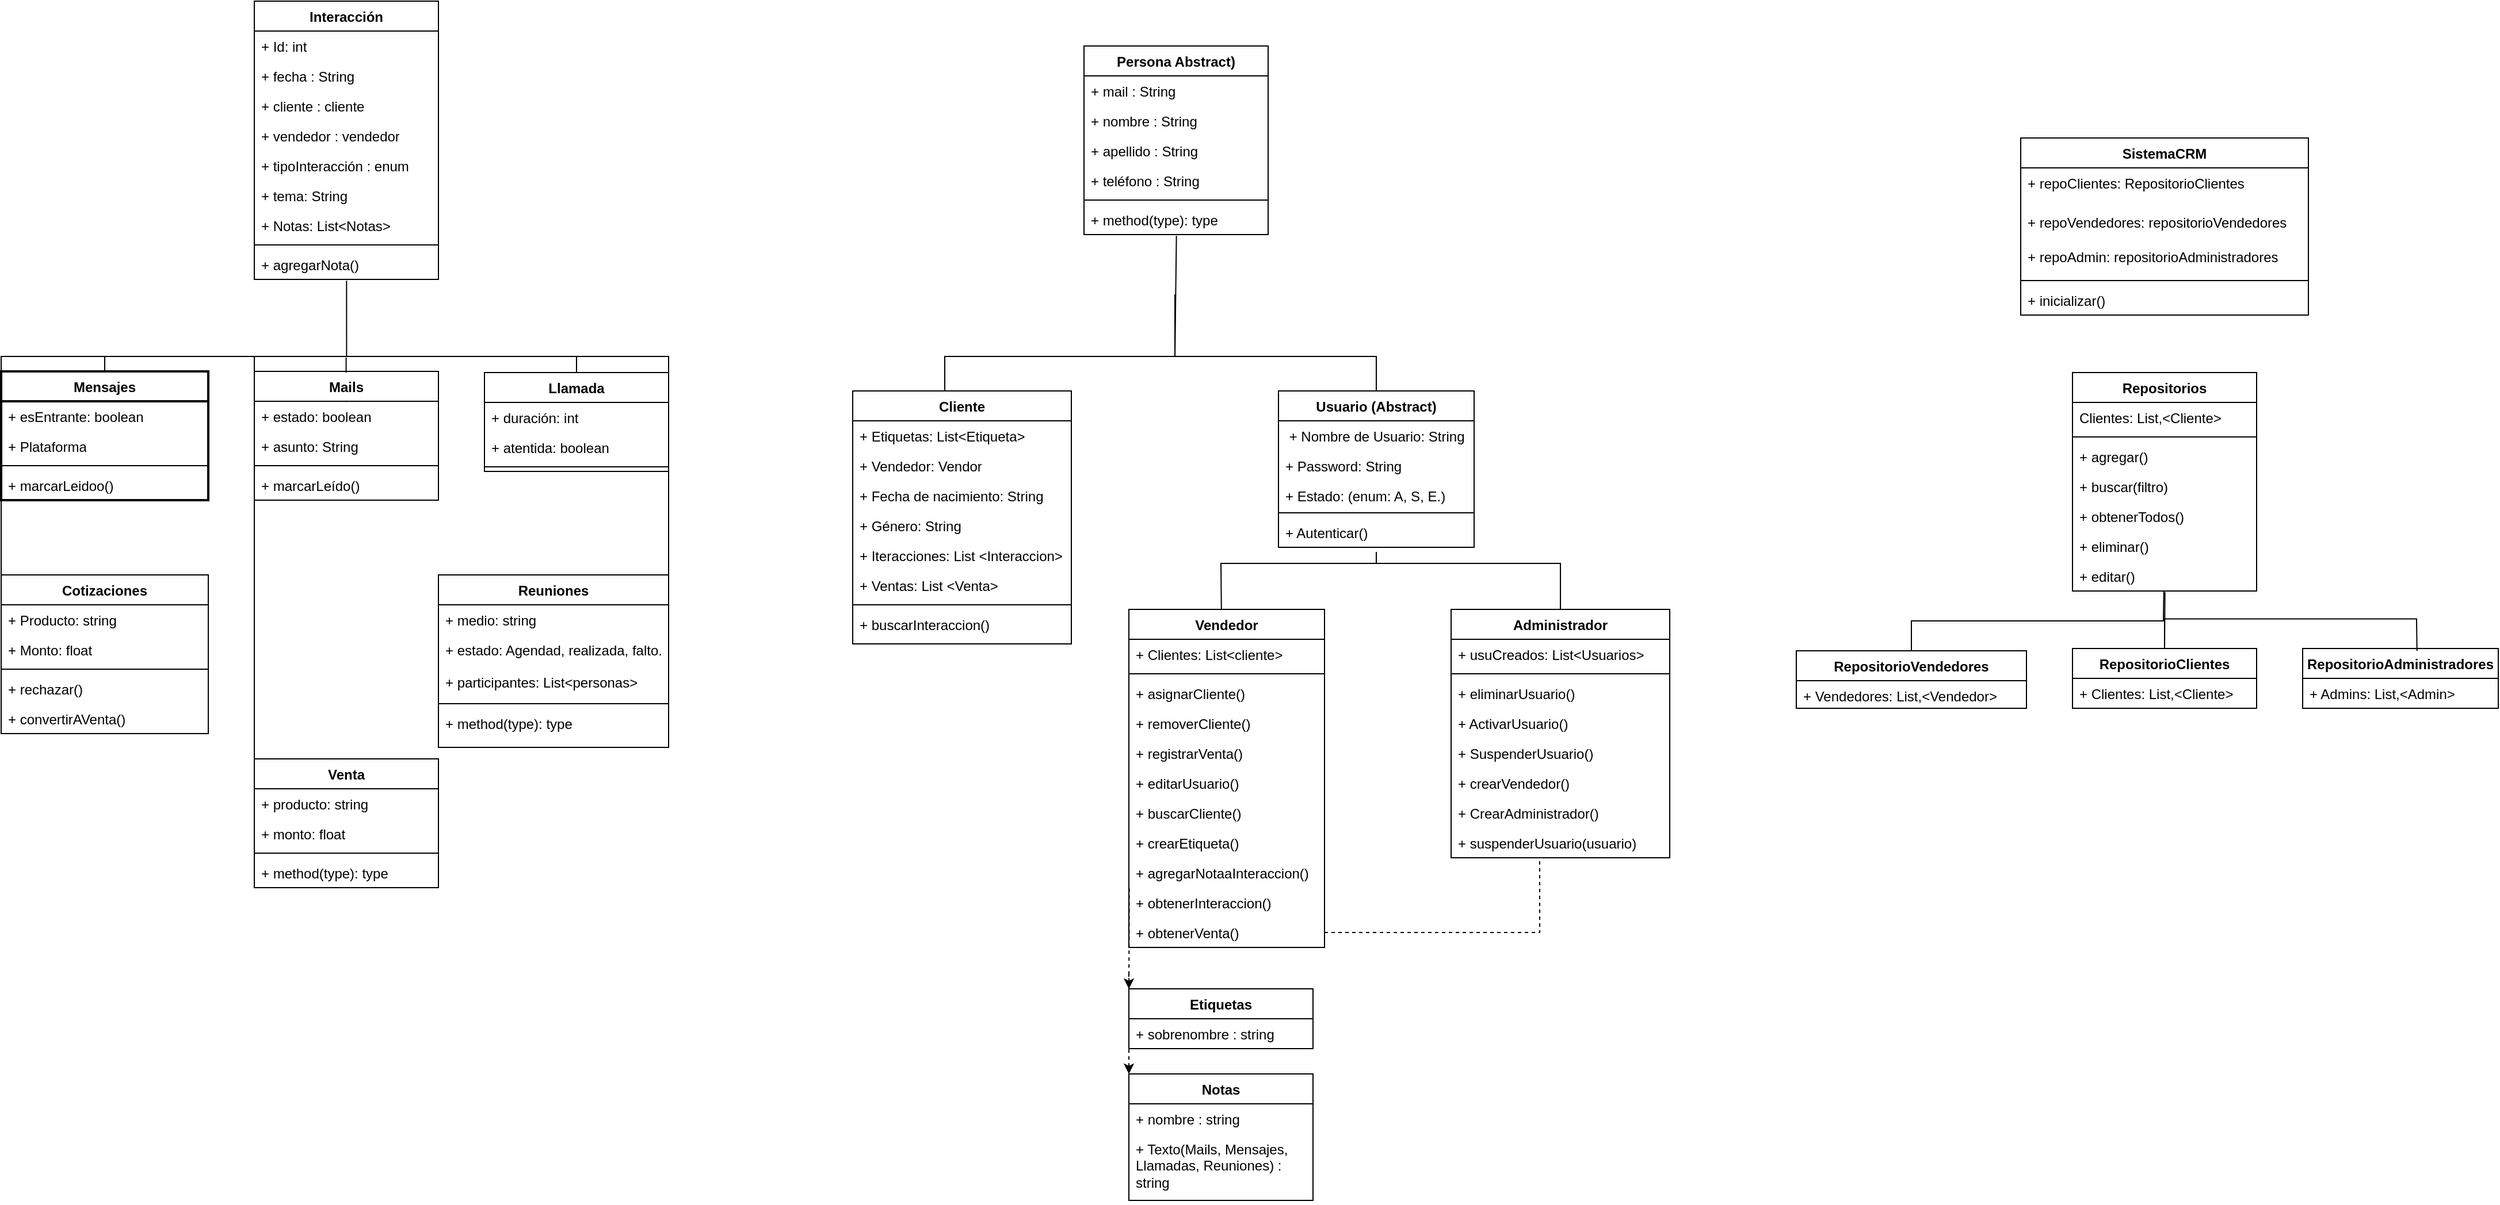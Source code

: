<mxfile version="28.2.7">
  <diagram name="Página-1" id="3XJdQv275_MLG2_MtGKs">
    <mxGraphModel grid="1" page="1" gridSize="10" guides="1" tooltips="1" connect="1" arrows="1" fold="1" pageScale="1" pageWidth="827" pageHeight="1169" background="#ffffff" math="0" shadow="0">
      <root>
        <mxCell id="0" />
        <mxCell id="1" parent="0" />
        <mxCell id="LqrcGXQafbdB1NP3HPO3-7" value="" style="endArrow=classic;html=1;rounded=0;exitX=0.5;exitY=0;exitDx=0;exitDy=0;" edge="1" parent="1" source="HDkxRLtJgG7O9QjV93Ao-10">
          <mxGeometry width="50" height="50" relative="1" as="geometry">
            <mxPoint x="340" y="500" as="sourcePoint" />
            <mxPoint x="440" y="360" as="targetPoint" />
          </mxGeometry>
        </mxCell>
        <mxCell id="LqrcGXQafbdB1NP3HPO3-6" value="" style="endArrow=none;html=1;rounded=0;entryX=0;entryY=0;entryDx=0;entryDy=0;endFill=0;" edge="1" parent="1" target="HDkxRLtJgG7O9QjV93Ao-30">
          <mxGeometry width="50" height="50" relative="1" as="geometry">
            <mxPoint x="270" y="320" as="sourcePoint" />
            <mxPoint x="140" y="800" as="targetPoint" />
            <Array as="points">
              <mxPoint x="140" y="320" />
              <mxPoint x="140" y="470" />
            </Array>
          </mxGeometry>
        </mxCell>
        <mxCell id="ERimDXi7sYjLHSkyqxW_-7" value="Interacción" style="swimlane;fontStyle=1;align=center;verticalAlign=top;childLayout=stackLayout;horizontal=1;startSize=26;horizontalStack=0;resizeParent=1;resizeParentMax=0;resizeLast=0;collapsible=1;marginBottom=0;whiteSpace=wrap;html=1;" vertex="1" parent="1">
          <mxGeometry x="360" y="11" width="160" height="242" as="geometry" />
        </mxCell>
        <mxCell id="5jYe9AzrPuH88_ktmqdO-7" value="+ Id: int" style="text;strokeColor=none;fillColor=none;align=left;verticalAlign=top;spacingLeft=4;spacingRight=4;overflow=hidden;rotatable=0;points=[[0,0.5],[1,0.5]];portConstraint=eastwest;whiteSpace=wrap;html=1;" vertex="1" parent="ERimDXi7sYjLHSkyqxW_-7">
          <mxGeometry y="26" width="160" height="26" as="geometry" />
        </mxCell>
        <mxCell id="HDkxRLtJgG7O9QjV93Ao-59" value="+ fecha : String" style="text;strokeColor=none;fillColor=none;align=left;verticalAlign=top;spacingLeft=4;spacingRight=4;overflow=hidden;rotatable=0;points=[[0,0.5],[1,0.5]];portConstraint=eastwest;whiteSpace=wrap;html=1;" vertex="1" parent="ERimDXi7sYjLHSkyqxW_-7">
          <mxGeometry y="52" width="160" height="26" as="geometry" />
        </mxCell>
        <mxCell id="5jYe9AzrPuH88_ktmqdO-6" value="+ cliente : cliente" style="text;strokeColor=none;fillColor=none;align=left;verticalAlign=top;spacingLeft=4;spacingRight=4;overflow=hidden;rotatable=0;points=[[0,0.5],[1,0.5]];portConstraint=eastwest;whiteSpace=wrap;html=1;" vertex="1" parent="ERimDXi7sYjLHSkyqxW_-7">
          <mxGeometry y="78" width="160" height="26" as="geometry" />
        </mxCell>
        <mxCell id="5jYe9AzrPuH88_ktmqdO-8" value="+ vendedor : vendedor" style="text;strokeColor=none;fillColor=none;align=left;verticalAlign=top;spacingLeft=4;spacingRight=4;overflow=hidden;rotatable=0;points=[[0,0.5],[1,0.5]];portConstraint=eastwest;whiteSpace=wrap;html=1;" vertex="1" parent="ERimDXi7sYjLHSkyqxW_-7">
          <mxGeometry y="104" width="160" height="26" as="geometry" />
        </mxCell>
        <mxCell id="5jYe9AzrPuH88_ktmqdO-20" value="+ tipoInteracción : enum" style="text;strokeColor=none;fillColor=none;align=left;verticalAlign=top;spacingLeft=4;spacingRight=4;overflow=hidden;rotatable=0;points=[[0,0.5],[1,0.5]];portConstraint=eastwest;whiteSpace=wrap;html=1;" vertex="1" parent="ERimDXi7sYjLHSkyqxW_-7">
          <mxGeometry y="130" width="160" height="26" as="geometry" />
        </mxCell>
        <mxCell id="HDkxRLtJgG7O9QjV93Ao-60" value="+ tema: String" style="text;strokeColor=none;fillColor=none;align=left;verticalAlign=top;spacingLeft=4;spacingRight=4;overflow=hidden;rotatable=0;points=[[0,0.5],[1,0.5]];portConstraint=eastwest;whiteSpace=wrap;html=1;" vertex="1" parent="ERimDXi7sYjLHSkyqxW_-7">
          <mxGeometry y="156" width="160" height="26" as="geometry" />
        </mxCell>
        <mxCell id="HDkxRLtJgG7O9QjV93Ao-58" value="+ Notas: List&amp;lt;Notas&amp;gt;" style="text;strokeColor=none;fillColor=none;align=left;verticalAlign=top;spacingLeft=4;spacingRight=4;overflow=hidden;rotatable=0;points=[[0,0.5],[1,0.5]];portConstraint=eastwest;whiteSpace=wrap;html=1;" vertex="1" parent="ERimDXi7sYjLHSkyqxW_-7">
          <mxGeometry y="182" width="160" height="26" as="geometry" />
        </mxCell>
        <mxCell id="ERimDXi7sYjLHSkyqxW_-9" value="" style="line;strokeWidth=1;fillColor=none;align=left;verticalAlign=middle;spacingTop=-1;spacingLeft=3;spacingRight=3;rotatable=0;labelPosition=right;points=[];portConstraint=eastwest;strokeColor=inherit;" vertex="1" parent="ERimDXi7sYjLHSkyqxW_-7">
          <mxGeometry y="208" width="160" height="8" as="geometry" />
        </mxCell>
        <mxCell id="HDkxRLtJgG7O9QjV93Ao-93" value="+ agregarNota()" style="text;strokeColor=none;fillColor=none;align=left;verticalAlign=top;spacingLeft=4;spacingRight=4;overflow=hidden;rotatable=0;points=[[0,0.5],[1,0.5]];portConstraint=eastwest;whiteSpace=wrap;html=1;" vertex="1" parent="ERimDXi7sYjLHSkyqxW_-7">
          <mxGeometry y="216" width="160" height="26" as="geometry" />
        </mxCell>
        <mxCell id="6F0q3CkyHch89dIE1Xrs-1" value="Persona Abstract)" style="swimlane;fontStyle=1;align=center;verticalAlign=top;childLayout=stackLayout;horizontal=1;startSize=26;horizontalStack=0;resizeParent=1;resizeParentMax=0;resizeLast=0;collapsible=1;marginBottom=0;whiteSpace=wrap;html=1;" vertex="1" parent="1">
          <mxGeometry x="1081" y="50" width="160" height="164" as="geometry" />
        </mxCell>
        <mxCell id="z7-3MDUxbL_jfmw5Dt3b-1" value="+ mail : String" style="text;strokeColor=none;fillColor=none;align=left;verticalAlign=top;spacingLeft=4;spacingRight=4;overflow=hidden;rotatable=0;points=[[0,0.5],[1,0.5]];portConstraint=eastwest;whiteSpace=wrap;html=1;" vertex="1" parent="6F0q3CkyHch89dIE1Xrs-1">
          <mxGeometry y="26" width="160" height="26" as="geometry" />
        </mxCell>
        <mxCell id="z7-3MDUxbL_jfmw5Dt3b-2" value="+ nombre : String" style="text;strokeColor=none;fillColor=none;align=left;verticalAlign=top;spacingLeft=4;spacingRight=4;overflow=hidden;rotatable=0;points=[[0,0.5],[1,0.5]];portConstraint=eastwest;whiteSpace=wrap;html=1;" vertex="1" parent="6F0q3CkyHch89dIE1Xrs-1">
          <mxGeometry y="52" width="160" height="26" as="geometry" />
        </mxCell>
        <mxCell id="z7-3MDUxbL_jfmw5Dt3b-3" value="+ apellido : String" style="text;strokeColor=none;fillColor=none;align=left;verticalAlign=top;spacingLeft=4;spacingRight=4;overflow=hidden;rotatable=0;points=[[0,0.5],[1,0.5]];portConstraint=eastwest;whiteSpace=wrap;html=1;" vertex="1" parent="6F0q3CkyHch89dIE1Xrs-1">
          <mxGeometry y="78" width="160" height="26" as="geometry" />
        </mxCell>
        <mxCell id="z7-3MDUxbL_jfmw5Dt3b-4" value="+ teléfono : String" style="text;strokeColor=none;fillColor=none;align=left;verticalAlign=top;spacingLeft=4;spacingRight=4;overflow=hidden;rotatable=0;points=[[0,0.5],[1,0.5]];portConstraint=eastwest;whiteSpace=wrap;html=1;" vertex="1" parent="6F0q3CkyHch89dIE1Xrs-1">
          <mxGeometry y="104" width="160" height="26" as="geometry" />
        </mxCell>
        <mxCell id="6F0q3CkyHch89dIE1Xrs-3" value="" style="line;strokeWidth=1;fillColor=none;align=left;verticalAlign=middle;spacingTop=-1;spacingLeft=3;spacingRight=3;rotatable=0;labelPosition=right;points=[];portConstraint=eastwest;strokeColor=inherit;" vertex="1" parent="6F0q3CkyHch89dIE1Xrs-1">
          <mxGeometry y="130" width="160" height="8" as="geometry" />
        </mxCell>
        <mxCell id="6F0q3CkyHch89dIE1Xrs-4" value="+ method(type): type" style="text;strokeColor=none;fillColor=none;align=left;verticalAlign=top;spacingLeft=4;spacingRight=4;overflow=hidden;rotatable=0;points=[[0,0.5],[1,0.5]];portConstraint=eastwest;whiteSpace=wrap;html=1;" vertex="1" parent="6F0q3CkyHch89dIE1Xrs-1">
          <mxGeometry y="138" width="160" height="26" as="geometry" />
        </mxCell>
        <mxCell id="HDkxRLtJgG7O9QjV93Ao-1" value="Cliente" style="swimlane;fontStyle=1;align=center;verticalAlign=top;childLayout=stackLayout;horizontal=1;startSize=26;horizontalStack=0;resizeParent=1;resizeParentMax=0;resizeLast=0;collapsible=1;marginBottom=0;whiteSpace=wrap;html=1;" vertex="1" parent="1">
          <mxGeometry x="880" y="350" width="190" height="220" as="geometry" />
        </mxCell>
        <mxCell id="HDkxRLtJgG7O9QjV93Ao-2" value="+ Etiquetas: List&amp;lt;Etiqueta&amp;gt;" style="text;strokeColor=none;fillColor=none;align=left;verticalAlign=top;spacingLeft=4;spacingRight=4;overflow=hidden;rotatable=0;points=[[0,0.5],[1,0.5]];portConstraint=eastwest;whiteSpace=wrap;html=1;" vertex="1" parent="HDkxRLtJgG7O9QjV93Ao-1">
          <mxGeometry y="26" width="190" height="26" as="geometry" />
        </mxCell>
        <mxCell id="z7-3MDUxbL_jfmw5Dt3b-7" value="+ Vendedor: Vendor" style="text;strokeColor=none;fillColor=none;align=left;verticalAlign=top;spacingLeft=4;spacingRight=4;overflow=hidden;rotatable=0;points=[[0,0.5],[1,0.5]];portConstraint=eastwest;whiteSpace=wrap;html=1;" vertex="1" parent="HDkxRLtJgG7O9QjV93Ao-1">
          <mxGeometry y="52" width="190" height="26" as="geometry" />
        </mxCell>
        <mxCell id="z7-3MDUxbL_jfmw5Dt3b-5" value="+ Fecha de nacimiento: String" style="text;strokeColor=none;fillColor=none;align=left;verticalAlign=top;spacingLeft=4;spacingRight=4;overflow=hidden;rotatable=0;points=[[0,0.5],[1,0.5]];portConstraint=eastwest;whiteSpace=wrap;html=1;" vertex="1" parent="HDkxRLtJgG7O9QjV93Ao-1">
          <mxGeometry y="78" width="190" height="26" as="geometry" />
        </mxCell>
        <mxCell id="z7-3MDUxbL_jfmw5Dt3b-6" value="+ Género: String" style="text;strokeColor=none;fillColor=none;align=left;verticalAlign=top;spacingLeft=4;spacingRight=4;overflow=hidden;rotatable=0;points=[[0,0.5],[1,0.5]];portConstraint=eastwest;whiteSpace=wrap;html=1;" vertex="1" parent="HDkxRLtJgG7O9QjV93Ao-1">
          <mxGeometry y="104" width="190" height="26" as="geometry" />
        </mxCell>
        <mxCell id="HDkxRLtJgG7O9QjV93Ao-69" value="+ Iteracciones: List &amp;lt;Interaccion&amp;gt;" style="text;strokeColor=none;fillColor=none;align=left;verticalAlign=top;spacingLeft=4;spacingRight=4;overflow=hidden;rotatable=0;points=[[0,0.5],[1,0.5]];portConstraint=eastwest;whiteSpace=wrap;html=1;" vertex="1" parent="HDkxRLtJgG7O9QjV93Ao-1">
          <mxGeometry y="130" width="190" height="26" as="geometry" />
        </mxCell>
        <mxCell id="HDkxRLtJgG7O9QjV93Ao-80" value="+ Ventas: List &amp;lt;Venta&amp;gt;" style="text;strokeColor=none;fillColor=none;align=left;verticalAlign=top;spacingLeft=4;spacingRight=4;overflow=hidden;rotatable=0;points=[[0,0.5],[1,0.5]];portConstraint=eastwest;whiteSpace=wrap;html=1;" vertex="1" parent="HDkxRLtJgG7O9QjV93Ao-1">
          <mxGeometry y="156" width="190" height="26" as="geometry" />
        </mxCell>
        <mxCell id="HDkxRLtJgG7O9QjV93Ao-3" value="" style="line;strokeWidth=1;fillColor=none;align=left;verticalAlign=middle;spacingTop=-1;spacingLeft=3;spacingRight=3;rotatable=0;labelPosition=right;points=[];portConstraint=eastwest;strokeColor=inherit;" vertex="1" parent="HDkxRLtJgG7O9QjV93Ao-1">
          <mxGeometry y="182" width="190" height="8" as="geometry" />
        </mxCell>
        <mxCell id="HDkxRLtJgG7O9QjV93Ao-99" value="+ buscarInteraccion()" style="text;strokeColor=none;fillColor=none;align=left;verticalAlign=top;spacingLeft=4;spacingRight=4;overflow=hidden;rotatable=0;points=[[0,0.5],[1,0.5]];portConstraint=eastwest;whiteSpace=wrap;html=1;" vertex="1" parent="HDkxRLtJgG7O9QjV93Ao-1">
          <mxGeometry y="190" width="190" height="30" as="geometry" />
        </mxCell>
        <mxCell id="HDkxRLtJgG7O9QjV93Ao-10" value="Mails" style="swimlane;fontStyle=1;align=center;verticalAlign=top;childLayout=stackLayout;horizontal=1;startSize=26;horizontalStack=0;resizeParent=1;resizeParentMax=0;resizeLast=0;collapsible=1;marginBottom=0;whiteSpace=wrap;html=1;" vertex="1" parent="1">
          <mxGeometry x="360" y="333" width="160" height="112" as="geometry" />
        </mxCell>
        <mxCell id="HDkxRLtJgG7O9QjV93Ao-11" value="+ estado: boolean" style="text;strokeColor=none;fillColor=none;align=left;verticalAlign=top;spacingLeft=4;spacingRight=4;overflow=hidden;rotatable=0;points=[[0,0.5],[1,0.5]];portConstraint=eastwest;whiteSpace=wrap;html=1;" vertex="1" parent="HDkxRLtJgG7O9QjV93Ao-10">
          <mxGeometry y="26" width="160" height="26" as="geometry" />
        </mxCell>
        <mxCell id="HDkxRLtJgG7O9QjV93Ao-94" value="+ asunto: String" style="text;strokeColor=none;fillColor=none;align=left;verticalAlign=top;spacingLeft=4;spacingRight=4;overflow=hidden;rotatable=0;points=[[0,0.5],[1,0.5]];portConstraint=eastwest;whiteSpace=wrap;html=1;" vertex="1" parent="HDkxRLtJgG7O9QjV93Ao-10">
          <mxGeometry y="52" width="160" height="26" as="geometry" />
        </mxCell>
        <mxCell id="HDkxRLtJgG7O9QjV93Ao-12" value="" style="line;strokeWidth=1;fillColor=none;align=left;verticalAlign=middle;spacingTop=-1;spacingLeft=3;spacingRight=3;rotatable=0;labelPosition=right;points=[];portConstraint=eastwest;strokeColor=inherit;" vertex="1" parent="HDkxRLtJgG7O9QjV93Ao-10">
          <mxGeometry y="78" width="160" height="8" as="geometry" />
        </mxCell>
        <mxCell id="HDkxRLtJgG7O9QjV93Ao-13" value="+ marcarLeído()" style="text;strokeColor=none;fillColor=none;align=left;verticalAlign=top;spacingLeft=4;spacingRight=4;overflow=hidden;rotatable=0;points=[[0,0.5],[1,0.5]];portConstraint=eastwest;whiteSpace=wrap;html=1;" vertex="1" parent="HDkxRLtJgG7O9QjV93Ao-10">
          <mxGeometry y="86" width="160" height="26" as="geometry" />
        </mxCell>
        <mxCell id="HDkxRLtJgG7O9QjV93Ao-14" value="Llamada" style="swimlane;fontStyle=1;align=center;verticalAlign=top;childLayout=stackLayout;horizontal=1;startSize=26;horizontalStack=0;resizeParent=1;resizeParentMax=0;resizeLast=0;collapsible=1;marginBottom=0;whiteSpace=wrap;html=1;" vertex="1" parent="1">
          <mxGeometry x="560" y="334" width="160" height="86" as="geometry" />
        </mxCell>
        <mxCell id="4z9_73_oHzETBpCzBvJw-28" value="+ duración: int" style="text;strokeColor=none;fillColor=none;align=left;verticalAlign=top;spacingLeft=4;spacingRight=4;overflow=hidden;rotatable=0;points=[[0,0.5],[1,0.5]];portConstraint=eastwest;whiteSpace=wrap;html=1;" vertex="1" parent="HDkxRLtJgG7O9QjV93Ao-14">
          <mxGeometry y="26" width="160" height="26" as="geometry" />
        </mxCell>
        <mxCell id="5jYe9AzrPuH88_ktmqdO-10" value="+ atentida: boolean" style="text;strokeColor=none;fillColor=none;align=left;verticalAlign=top;spacingLeft=4;spacingRight=4;overflow=hidden;rotatable=0;points=[[0,0.5],[1,0.5]];portConstraint=eastwest;whiteSpace=wrap;html=1;" vertex="1" parent="HDkxRLtJgG7O9QjV93Ao-14">
          <mxGeometry y="52" width="160" height="26" as="geometry" />
        </mxCell>
        <mxCell id="HDkxRLtJgG7O9QjV93Ao-16" value="" style="line;strokeWidth=1;fillColor=none;align=left;verticalAlign=middle;spacingTop=-1;spacingLeft=3;spacingRight=3;rotatable=0;labelPosition=right;points=[];portConstraint=eastwest;strokeColor=inherit;" vertex="1" parent="HDkxRLtJgG7O9QjV93Ao-14">
          <mxGeometry y="78" width="160" height="8" as="geometry" />
        </mxCell>
        <mxCell id="HDkxRLtJgG7O9QjV93Ao-22" value="Reuniones" style="swimlane;fontStyle=1;align=center;verticalAlign=top;childLayout=stackLayout;horizontal=1;startSize=26;horizontalStack=0;resizeParent=1;resizeParentMax=0;resizeLast=0;collapsible=1;marginBottom=0;whiteSpace=wrap;html=1;" vertex="1" parent="1">
          <mxGeometry x="520" y="510" width="200" height="150" as="geometry" />
        </mxCell>
        <mxCell id="HDkxRLtJgG7O9QjV93Ao-23" value="+ medio: string" style="text;strokeColor=none;fillColor=none;align=left;verticalAlign=top;spacingLeft=4;spacingRight=4;overflow=hidden;rotatable=0;points=[[0,0.5],[1,0.5]];portConstraint=eastwest;whiteSpace=wrap;html=1;" vertex="1" parent="HDkxRLtJgG7O9QjV93Ao-22">
          <mxGeometry y="26" width="200" height="26" as="geometry" />
        </mxCell>
        <mxCell id="5jYe9AzrPuH88_ktmqdO-12" value="+ estado: Agendad, realizada, falto." style="text;strokeColor=none;fillColor=none;align=left;verticalAlign=top;spacingLeft=4;spacingRight=4;overflow=hidden;rotatable=0;points=[[0,0.5],[1,0.5]];portConstraint=eastwest;whiteSpace=wrap;html=1;" vertex="1" parent="HDkxRLtJgG7O9QjV93Ao-22">
          <mxGeometry y="52" width="200" height="28" as="geometry" />
        </mxCell>
        <mxCell id="5jYe9AzrPuH88_ktmqdO-14" value="+ participantes: List&amp;lt;personas&amp;gt;" style="text;strokeColor=none;fillColor=none;align=left;verticalAlign=top;spacingLeft=4;spacingRight=4;overflow=hidden;rotatable=0;points=[[0,0.5],[1,0.5]];portConstraint=eastwest;whiteSpace=wrap;html=1;" vertex="1" parent="HDkxRLtJgG7O9QjV93Ao-22">
          <mxGeometry y="80" width="200" height="28" as="geometry" />
        </mxCell>
        <mxCell id="HDkxRLtJgG7O9QjV93Ao-24" value="" style="line;strokeWidth=1;fillColor=none;align=left;verticalAlign=middle;spacingTop=-1;spacingLeft=3;spacingRight=3;rotatable=0;labelPosition=right;points=[];portConstraint=eastwest;strokeColor=inherit;" vertex="1" parent="HDkxRLtJgG7O9QjV93Ao-22">
          <mxGeometry y="108" width="200" height="8" as="geometry" />
        </mxCell>
        <mxCell id="HDkxRLtJgG7O9QjV93Ao-25" value="+ method(type): type" style="text;strokeColor=none;fillColor=none;align=left;verticalAlign=top;spacingLeft=4;spacingRight=4;overflow=hidden;rotatable=0;points=[[0,0.5],[1,0.5]];portConstraint=eastwest;whiteSpace=wrap;html=1;" vertex="1" parent="HDkxRLtJgG7O9QjV93Ao-22">
          <mxGeometry y="116" width="200" height="34" as="geometry" />
        </mxCell>
        <mxCell id="HDkxRLtJgG7O9QjV93Ao-26" value="Venta" style="swimlane;fontStyle=1;align=center;verticalAlign=top;childLayout=stackLayout;horizontal=1;startSize=26;horizontalStack=0;resizeParent=1;resizeParentMax=0;resizeLast=0;collapsible=1;marginBottom=0;whiteSpace=wrap;html=1;" vertex="1" parent="1">
          <mxGeometry x="360" y="670" width="160" height="112" as="geometry" />
        </mxCell>
        <mxCell id="5jYe9AzrPuH88_ktmqdO-16" value="+ producto: string" style="text;strokeColor=none;fillColor=none;align=left;verticalAlign=top;spacingLeft=4;spacingRight=4;overflow=hidden;rotatable=0;points=[[0,0.5],[1,0.5]];portConstraint=eastwest;whiteSpace=wrap;html=1;" vertex="1" parent="HDkxRLtJgG7O9QjV93Ao-26">
          <mxGeometry y="26" width="160" height="26" as="geometry" />
        </mxCell>
        <mxCell id="5jYe9AzrPuH88_ktmqdO-17" value="+ monto: float" style="text;strokeColor=none;fillColor=none;align=left;verticalAlign=top;spacingLeft=4;spacingRight=4;overflow=hidden;rotatable=0;points=[[0,0.5],[1,0.5]];portConstraint=eastwest;whiteSpace=wrap;html=1;" vertex="1" parent="HDkxRLtJgG7O9QjV93Ao-26">
          <mxGeometry y="52" width="160" height="26" as="geometry" />
        </mxCell>
        <mxCell id="HDkxRLtJgG7O9QjV93Ao-28" value="" style="line;strokeWidth=1;fillColor=none;align=left;verticalAlign=middle;spacingTop=-1;spacingLeft=3;spacingRight=3;rotatable=0;labelPosition=right;points=[];portConstraint=eastwest;strokeColor=inherit;" vertex="1" parent="HDkxRLtJgG7O9QjV93Ao-26">
          <mxGeometry y="78" width="160" height="8" as="geometry" />
        </mxCell>
        <mxCell id="HDkxRLtJgG7O9QjV93Ao-29" value="+ method(type): type" style="text;strokeColor=none;fillColor=none;align=left;verticalAlign=top;spacingLeft=4;spacingRight=4;overflow=hidden;rotatable=0;points=[[0,0.5],[1,0.5]];portConstraint=eastwest;whiteSpace=wrap;html=1;" vertex="1" parent="HDkxRLtJgG7O9QjV93Ao-26">
          <mxGeometry y="86" width="160" height="26" as="geometry" />
        </mxCell>
        <mxCell id="LqrcGXQafbdB1NP3HPO3-2" value="" style="endArrow=none;html=1;rounded=0;entryX=0.5;entryY=0;entryDx=0;entryDy=0;endFill=0;" edge="1" parent="1" target="HDkxRLtJgG7O9QjV93Ao-14">
          <mxGeometry width="50" height="50" relative="1" as="geometry">
            <mxPoint x="430" y="320" as="sourcePoint" />
            <mxPoint x="530" y="290" as="targetPoint" />
            <Array as="points">
              <mxPoint x="540" y="320" />
              <mxPoint x="640" y="320" />
            </Array>
          </mxGeometry>
        </mxCell>
        <mxCell id="HDkxRLtJgG7O9QjV93Ao-30" value="Cotizaciones" style="swimlane;fontStyle=1;align=center;verticalAlign=top;childLayout=stackLayout;horizontal=1;startSize=26;horizontalStack=0;resizeParent=1;resizeParentMax=0;resizeLast=0;collapsible=1;marginBottom=0;whiteSpace=wrap;html=1;" vertex="1" parent="1">
          <mxGeometry x="140" y="510" width="180" height="138" as="geometry" />
        </mxCell>
        <mxCell id="HDkxRLtJgG7O9QjV93Ao-31" value="+ Producto: string" style="text;strokeColor=none;fillColor=none;align=left;verticalAlign=top;spacingLeft=4;spacingRight=4;overflow=hidden;rotatable=0;points=[[0,0.5],[1,0.5]];portConstraint=eastwest;whiteSpace=wrap;html=1;" vertex="1" parent="HDkxRLtJgG7O9QjV93Ao-30">
          <mxGeometry y="26" width="180" height="26" as="geometry" />
        </mxCell>
        <mxCell id="5jYe9AzrPuH88_ktmqdO-18" value="+ Monto: float" style="text;strokeColor=none;fillColor=none;align=left;verticalAlign=top;spacingLeft=4;spacingRight=4;overflow=hidden;rotatable=0;points=[[0,0.5],[1,0.5]];portConstraint=eastwest;whiteSpace=wrap;html=1;" vertex="1" parent="HDkxRLtJgG7O9QjV93Ao-30">
          <mxGeometry y="52" width="180" height="26" as="geometry" />
        </mxCell>
        <mxCell id="HDkxRLtJgG7O9QjV93Ao-32" value="" style="line;strokeWidth=1;fillColor=none;align=left;verticalAlign=middle;spacingTop=-1;spacingLeft=3;spacingRight=3;rotatable=0;labelPosition=right;points=[];portConstraint=eastwest;strokeColor=inherit;" vertex="1" parent="HDkxRLtJgG7O9QjV93Ao-30">
          <mxGeometry y="78" width="180" height="8" as="geometry" />
        </mxCell>
        <mxCell id="HDkxRLtJgG7O9QjV93Ao-33" value="+ rechazar()" style="text;strokeColor=none;fillColor=none;align=left;verticalAlign=top;spacingLeft=4;spacingRight=4;overflow=hidden;rotatable=0;points=[[0,0.5],[1,0.5]];portConstraint=eastwest;whiteSpace=wrap;html=1;" vertex="1" parent="HDkxRLtJgG7O9QjV93Ao-30">
          <mxGeometry y="86" width="180" height="26" as="geometry" />
        </mxCell>
        <mxCell id="5jYe9AzrPuH88_ktmqdO-19" value="+ convertirAVenta()" style="text;strokeColor=none;fillColor=none;align=left;verticalAlign=top;spacingLeft=4;spacingRight=4;overflow=hidden;rotatable=0;points=[[0,0.5],[1,0.5]];portConstraint=eastwest;whiteSpace=wrap;html=1;" vertex="1" parent="HDkxRLtJgG7O9QjV93Ao-30">
          <mxGeometry y="112" width="180" height="26" as="geometry" />
        </mxCell>
        <mxCell id="LqrcGXQafbdB1NP3HPO3-5" style="edgeStyle=orthogonalEdgeStyle;rounded=0;orthogonalLoop=1;jettySize=auto;html=1;entryX=0.5;entryY=0;entryDx=0;entryDy=0;exitX=0.501;exitY=1.044;exitDx=0;exitDy=0;exitPerimeter=0;endArrow=none;endFill=0;" edge="1" parent="1" source="HDkxRLtJgG7O9QjV93Ao-93" target="HDkxRLtJgG7O9QjV93Ao-18">
          <mxGeometry relative="1" as="geometry">
            <mxPoint x="280" y="290" as="targetPoint" />
            <mxPoint x="440.16" y="168.756" as="sourcePoint" />
            <Array as="points">
              <mxPoint x="440" y="320" />
              <mxPoint x="230" y="320" />
            </Array>
          </mxGeometry>
        </mxCell>
        <mxCell id="HDkxRLtJgG7O9QjV93Ao-18" value="Mensajes" style="swimlane;fontStyle=1;align=center;verticalAlign=top;childLayout=stackLayout;horizontal=1;startSize=26;horizontalStack=0;resizeParent=1;resizeParentMax=0;resizeLast=0;collapsible=1;marginBottom=0;whiteSpace=wrap;html=1;strokeWidth=2;fillStyle=solid;" vertex="1" parent="1">
          <mxGeometry x="140" y="333" width="180" height="112" as="geometry" />
        </mxCell>
        <mxCell id="HDkxRLtJgG7O9QjV93Ao-19" value="+ esEntrante: boolean" style="text;align=left;verticalAlign=top;spacingLeft=4;spacingRight=4;overflow=hidden;rotatable=0;points=[[0,0.5],[1,0.5]];portConstraint=eastwest;whiteSpace=wrap;html=1;fillColor=none;fillStyle=auto;gradientColor=none;perimeterSpacing=6;" vertex="1" parent="HDkxRLtJgG7O9QjV93Ao-18">
          <mxGeometry y="26" width="180" height="26" as="geometry" />
        </mxCell>
        <mxCell id="5jYe9AzrPuH88_ktmqdO-9" value="+ Plataforma" style="text;align=left;verticalAlign=top;spacingLeft=4;spacingRight=4;overflow=hidden;rotatable=0;points=[[0,0.5],[1,0.5]];portConstraint=eastwest;whiteSpace=wrap;html=1;fillColor=none;fillStyle=auto;gradientColor=none;perimeterSpacing=6;" vertex="1" parent="HDkxRLtJgG7O9QjV93Ao-18">
          <mxGeometry y="52" width="180" height="26" as="geometry" />
        </mxCell>
        <mxCell id="HDkxRLtJgG7O9QjV93Ao-20" value="" style="line;strokeWidth=1;fillColor=none;align=left;verticalAlign=middle;spacingTop=-1;spacingLeft=3;spacingRight=3;rotatable=0;labelPosition=right;points=[];portConstraint=eastwest;strokeColor=inherit;" vertex="1" parent="HDkxRLtJgG7O9QjV93Ao-18">
          <mxGeometry y="78" width="180" height="8" as="geometry" />
        </mxCell>
        <mxCell id="HDkxRLtJgG7O9QjV93Ao-21" value="+ marcarLeidoo()" style="text;strokeColor=none;fillColor=none;align=left;verticalAlign=top;spacingLeft=4;spacingRight=4;overflow=hidden;rotatable=0;points=[[0,0.5],[1,0.5]];portConstraint=eastwest;whiteSpace=wrap;html=1;" vertex="1" parent="HDkxRLtJgG7O9QjV93Ao-18">
          <mxGeometry y="86" width="180" height="26" as="geometry" />
        </mxCell>
        <mxCell id="4z9_73_oHzETBpCzBvJw-4" value="" style="endArrow=none;html=1;rounded=0;entryX=1;entryY=0;entryDx=0;entryDy=0;" edge="1" parent="1" target="HDkxRLtJgG7O9QjV93Ao-22">
          <mxGeometry width="50" height="50" relative="1" as="geometry">
            <mxPoint x="640" y="320" as="sourcePoint" />
            <mxPoint x="690" y="270" as="targetPoint" />
            <Array as="points">
              <mxPoint x="720" y="320" />
            </Array>
          </mxGeometry>
        </mxCell>
        <mxCell id="HDkxRLtJgG7O9QjV93Ao-44" value="" style="endArrow=none;html=1;rounded=0;" edge="1" parent="1">
          <mxGeometry width="50" height="50" relative="1" as="geometry">
            <mxPoint x="960" y="350" as="sourcePoint" />
            <mxPoint x="1160" y="320" as="targetPoint" />
            <Array as="points">
              <mxPoint x="960" y="320" />
              <mxPoint x="1060" y="320" />
              <mxPoint x="1110" y="320" />
            </Array>
          </mxGeometry>
        </mxCell>
        <mxCell id="HDkxRLtJgG7O9QjV93Ao-45" value="" style="endArrow=none;html=1;rounded=0;entryX=0.5;entryY=0;entryDx=0;entryDy=0;exitX=0.502;exitY=1.045;exitDx=0;exitDy=0;exitPerimeter=0;" edge="1" parent="1" source="6F0q3CkyHch89dIE1Xrs-4">
          <mxGeometry width="50" height="50" relative="1" as="geometry">
            <mxPoint x="1160" y="350" as="sourcePoint" />
            <mxPoint x="1335" y="350" as="targetPoint" />
            <Array as="points">
              <mxPoint x="1160" y="320" />
              <mxPoint x="1335" y="320" />
            </Array>
          </mxGeometry>
        </mxCell>
        <mxCell id="4z9_73_oHzETBpCzBvJw-10" value="" style="endArrow=none;html=1;rounded=0;" edge="1" parent="1">
          <mxGeometry width="50" height="50" relative="1" as="geometry">
            <mxPoint x="1160" y="320" as="sourcePoint" />
            <mxPoint x="1160" y="266" as="targetPoint" />
          </mxGeometry>
        </mxCell>
        <mxCell id="HDkxRLtJgG7O9QjV93Ao-47" value="" style="endArrow=none;html=1;rounded=0;entryX=0.5;entryY=0;entryDx=0;entryDy=0;" edge="1" parent="1" target="HDkxRLtJgG7O9QjV93Ao-5">
          <mxGeometry width="50" height="50" relative="1" as="geometry">
            <mxPoint x="1335" y="490" as="sourcePoint" />
            <mxPoint x="1465" y="450" as="targetPoint" />
            <Array as="points">
              <mxPoint x="1335" y="500" />
              <mxPoint x="1340" y="500" />
              <mxPoint x="1410" y="500" />
              <mxPoint x="1495" y="500" />
            </Array>
          </mxGeometry>
        </mxCell>
        <mxCell id="HDkxRLtJgG7O9QjV93Ao-46" value="" style="endArrow=none;html=1;rounded=0;exitX=0.473;exitY=0.004;exitDx=0;exitDy=0;exitPerimeter=0;" edge="1" parent="1" source="HDkxRLtJgG7O9QjV93Ao-38">
          <mxGeometry width="50" height="50" relative="1" as="geometry">
            <mxPoint x="1200" y="490" as="sourcePoint" />
            <mxPoint x="1335" y="490" as="targetPoint" />
            <Array as="points">
              <mxPoint x="1200" y="500" />
              <mxPoint x="1335" y="500" />
            </Array>
          </mxGeometry>
        </mxCell>
        <mxCell id="HDkxRLtJgG7O9QjV93Ao-53" value="Notas" style="swimlane;fontStyle=1;align=center;verticalAlign=top;childLayout=stackLayout;horizontal=1;startSize=26;horizontalStack=0;resizeParent=1;resizeParentMax=0;resizeLast=0;collapsible=1;marginBottom=0;whiteSpace=wrap;html=1;" vertex="1" parent="1">
          <mxGeometry x="1120" y="944" width="160" height="110" as="geometry" />
        </mxCell>
        <mxCell id="HDkxRLtJgG7O9QjV93Ao-54" value="+ nombre : string" style="text;strokeColor=none;fillColor=none;align=left;verticalAlign=top;spacingLeft=4;spacingRight=4;overflow=hidden;rotatable=0;points=[[0,0.5],[1,0.5]];portConstraint=eastwest;whiteSpace=wrap;html=1;" vertex="1" parent="HDkxRLtJgG7O9QjV93Ao-53">
          <mxGeometry y="26" width="160" height="26" as="geometry" />
        </mxCell>
        <mxCell id="HDkxRLtJgG7O9QjV93Ao-57" value="+ Texto(Mails, Mensajes, Llamadas, Reuniones) : string" style="text;strokeColor=none;fillColor=none;align=left;verticalAlign=top;spacingLeft=4;spacingRight=4;overflow=hidden;rotatable=0;points=[[0,0.5],[1,0.5]];portConstraint=eastwest;whiteSpace=wrap;html=1;" vertex="1" parent="HDkxRLtJgG7O9QjV93Ao-53">
          <mxGeometry y="52" width="160" height="58" as="geometry" />
        </mxCell>
        <mxCell id="HDkxRLtJgG7O9QjV93Ao-61" value="Usuario (Abstract)" style="swimlane;fontStyle=1;align=center;verticalAlign=top;childLayout=stackLayout;horizontal=1;startSize=26;horizontalStack=0;resizeParent=1;resizeParentMax=0;resizeLast=0;collapsible=1;marginBottom=0;whiteSpace=wrap;html=1;" vertex="1" parent="1">
          <mxGeometry x="1250" y="350" width="170" height="136" as="geometry" />
        </mxCell>
        <mxCell id="HDkxRLtJgG7O9QjV93Ao-62" value="&amp;nbsp;+ Nombre de Usuario: String" style="text;strokeColor=none;fillColor=none;align=left;verticalAlign=top;spacingLeft=4;spacingRight=4;overflow=hidden;rotatable=0;points=[[0,0.5],[1,0.5]];portConstraint=eastwest;whiteSpace=wrap;html=1;" vertex="1" parent="HDkxRLtJgG7O9QjV93Ao-61">
          <mxGeometry y="26" width="170" height="26" as="geometry" />
        </mxCell>
        <mxCell id="HDkxRLtJgG7O9QjV93Ao-65" value="+ Password: String" style="text;strokeColor=none;fillColor=none;align=left;verticalAlign=top;spacingLeft=4;spacingRight=4;overflow=hidden;rotatable=0;points=[[0,0.5],[1,0.5]];portConstraint=eastwest;whiteSpace=wrap;html=1;" vertex="1" parent="HDkxRLtJgG7O9QjV93Ao-61">
          <mxGeometry y="52" width="170" height="26" as="geometry" />
        </mxCell>
        <mxCell id="HDkxRLtJgG7O9QjV93Ao-66" value="+ Estado: (enum: A, S, E.)" style="text;strokeColor=none;fillColor=none;align=left;verticalAlign=top;spacingLeft=4;spacingRight=4;overflow=hidden;rotatable=0;points=[[0,0.5],[1,0.5]];portConstraint=eastwest;whiteSpace=wrap;html=1;" vertex="1" parent="HDkxRLtJgG7O9QjV93Ao-61">
          <mxGeometry y="78" width="170" height="24" as="geometry" />
        </mxCell>
        <mxCell id="HDkxRLtJgG7O9QjV93Ao-63" value="" style="line;strokeWidth=1;fillColor=none;align=left;verticalAlign=middle;spacingTop=-1;spacingLeft=3;spacingRight=3;rotatable=0;labelPosition=right;points=[];portConstraint=eastwest;strokeColor=inherit;" vertex="1" parent="HDkxRLtJgG7O9QjV93Ao-61">
          <mxGeometry y="102" width="170" height="8" as="geometry" />
        </mxCell>
        <mxCell id="HDkxRLtJgG7O9QjV93Ao-64" value="+ Autenticar()" style="text;strokeColor=none;fillColor=none;align=left;verticalAlign=top;spacingLeft=4;spacingRight=4;overflow=hidden;rotatable=0;points=[[0,0.5],[1,0.5]];portConstraint=eastwest;whiteSpace=wrap;html=1;" vertex="1" parent="HDkxRLtJgG7O9QjV93Ao-61">
          <mxGeometry y="110" width="170" height="26" as="geometry" />
        </mxCell>
        <mxCell id="HDkxRLtJgG7O9QjV93Ao-5" value="Administrador" style="swimlane;fontStyle=1;align=center;verticalAlign=top;childLayout=stackLayout;horizontal=1;startSize=26;horizontalStack=0;resizeParent=1;resizeParentMax=0;resizeLast=0;collapsible=1;marginBottom=0;whiteSpace=wrap;html=1;" vertex="1" parent="1">
          <mxGeometry x="1400" y="540" width="190" height="216" as="geometry" />
        </mxCell>
        <mxCell id="HDkxRLtJgG7O9QjV93Ao-75" value="+ usuCreados: List&amp;lt;Usuarios&amp;gt;" style="text;strokeColor=none;fillColor=none;align=left;verticalAlign=top;spacingLeft=4;spacingRight=4;overflow=hidden;rotatable=0;points=[[0,0.5],[1,0.5]];portConstraint=eastwest;whiteSpace=wrap;html=1;" vertex="1" parent="HDkxRLtJgG7O9QjV93Ao-5">
          <mxGeometry y="26" width="190" height="26" as="geometry" />
        </mxCell>
        <mxCell id="HDkxRLtJgG7O9QjV93Ao-7" value="" style="line;strokeWidth=1;fillColor=none;align=left;verticalAlign=middle;spacingTop=-1;spacingLeft=3;spacingRight=3;rotatable=0;labelPosition=right;points=[];portConstraint=eastwest;strokeColor=inherit;" vertex="1" parent="HDkxRLtJgG7O9QjV93Ao-5">
          <mxGeometry y="52" width="190" height="8" as="geometry" />
        </mxCell>
        <mxCell id="HDkxRLtJgG7O9QjV93Ao-73" value="+ eliminarUsuario()" style="text;strokeColor=none;fillColor=none;align=left;verticalAlign=top;spacingLeft=4;spacingRight=4;overflow=hidden;rotatable=0;points=[[0,0.5],[1,0.5]];portConstraint=eastwest;whiteSpace=wrap;html=1;" vertex="1" parent="HDkxRLtJgG7O9QjV93Ao-5">
          <mxGeometry y="60" width="190" height="26" as="geometry" />
        </mxCell>
        <mxCell id="HDkxRLtJgG7O9QjV93Ao-74" value="+ ActivarUsuario()" style="text;strokeColor=none;fillColor=none;align=left;verticalAlign=top;spacingLeft=4;spacingRight=4;overflow=hidden;rotatable=0;points=[[0,0.5],[1,0.5]];portConstraint=eastwest;whiteSpace=wrap;html=1;" vertex="1" parent="HDkxRLtJgG7O9QjV93Ao-5">
          <mxGeometry y="86" width="190" height="26" as="geometry" />
        </mxCell>
        <mxCell id="HDkxRLtJgG7O9QjV93Ao-67" value="+ SuspenderUsuario()" style="text;strokeColor=none;fillColor=none;align=left;verticalAlign=top;spacingLeft=4;spacingRight=4;overflow=hidden;rotatable=0;points=[[0,0.5],[1,0.5]];portConstraint=eastwest;whiteSpace=wrap;html=1;" vertex="1" parent="HDkxRLtJgG7O9QjV93Ao-5">
          <mxGeometry y="112" width="190" height="26" as="geometry" />
        </mxCell>
        <mxCell id="HDkxRLtJgG7O9QjV93Ao-68" value="+ crearVendedor()" style="text;strokeColor=none;fillColor=none;align=left;verticalAlign=top;spacingLeft=4;spacingRight=4;overflow=hidden;rotatable=0;points=[[0,0.5],[1,0.5]];portConstraint=eastwest;whiteSpace=wrap;html=1;" vertex="1" parent="HDkxRLtJgG7O9QjV93Ao-5">
          <mxGeometry y="138" width="190" height="26" as="geometry" />
        </mxCell>
        <mxCell id="HDkxRLtJgG7O9QjV93Ao-71" value="+ CrearAdministrador()" style="text;strokeColor=none;fillColor=none;align=left;verticalAlign=top;spacingLeft=4;spacingRight=4;overflow=hidden;rotatable=0;points=[[0,0.5],[1,0.5]];portConstraint=eastwest;whiteSpace=wrap;html=1;" vertex="1" parent="HDkxRLtJgG7O9QjV93Ao-5">
          <mxGeometry y="164" width="190" height="26" as="geometry" />
        </mxCell>
        <mxCell id="HDkxRLtJgG7O9QjV93Ao-72" value="+ suspenderUsuario(usuario)" style="text;strokeColor=none;fillColor=none;align=left;verticalAlign=top;spacingLeft=4;spacingRight=4;overflow=hidden;rotatable=0;points=[[0,0.5],[1,0.5]];portConstraint=eastwest;whiteSpace=wrap;html=1;" vertex="1" parent="HDkxRLtJgG7O9QjV93Ao-5">
          <mxGeometry y="190" width="190" height="26" as="geometry" />
        </mxCell>
        <mxCell id="HDkxRLtJgG7O9QjV93Ao-38" value="Vendedor" style="swimlane;fontStyle=1;align=center;verticalAlign=top;childLayout=stackLayout;horizontal=1;startSize=26;horizontalStack=0;resizeParent=1;resizeParentMax=0;resizeLast=0;collapsible=1;marginBottom=0;whiteSpace=wrap;html=1;" vertex="1" parent="1">
          <mxGeometry x="1120" y="540" width="170" height="294" as="geometry" />
        </mxCell>
        <mxCell id="HDkxRLtJgG7O9QjV93Ao-81" value="+ Clientes: List&amp;lt;cliente&amp;gt;" style="text;strokeColor=none;fillColor=none;align=left;verticalAlign=top;spacingLeft=4;spacingRight=4;overflow=hidden;rotatable=0;points=[[0,0.5],[1,0.5]];portConstraint=eastwest;whiteSpace=wrap;html=1;" vertex="1" parent="HDkxRLtJgG7O9QjV93Ao-38">
          <mxGeometry y="26" width="170" height="26" as="geometry" />
        </mxCell>
        <mxCell id="HDkxRLtJgG7O9QjV93Ao-39" value="" style="line;strokeWidth=1;fillColor=none;align=left;verticalAlign=middle;spacingTop=-1;spacingLeft=3;spacingRight=3;rotatable=0;labelPosition=right;points=[];portConstraint=eastwest;strokeColor=inherit;" vertex="1" parent="HDkxRLtJgG7O9QjV93Ao-38">
          <mxGeometry y="52" width="170" height="8" as="geometry" />
        </mxCell>
        <mxCell id="HDkxRLtJgG7O9QjV93Ao-76" value="+ asignarCliente()" style="text;strokeColor=none;fillColor=none;align=left;verticalAlign=top;spacingLeft=4;spacingRight=4;overflow=hidden;rotatable=0;points=[[0,0.5],[1,0.5]];portConstraint=eastwest;whiteSpace=wrap;html=1;" vertex="1" parent="HDkxRLtJgG7O9QjV93Ao-38">
          <mxGeometry y="60" width="170" height="26" as="geometry" />
        </mxCell>
        <mxCell id="HDkxRLtJgG7O9QjV93Ao-77" value="+ removerCliente()" style="text;strokeColor=none;fillColor=none;align=left;verticalAlign=top;spacingLeft=4;spacingRight=4;overflow=hidden;rotatable=0;points=[[0,0.5],[1,0.5]];portConstraint=eastwest;whiteSpace=wrap;html=1;" vertex="1" parent="HDkxRLtJgG7O9QjV93Ao-38">
          <mxGeometry y="86" width="170" height="26" as="geometry" />
        </mxCell>
        <mxCell id="HDkxRLtJgG7O9QjV93Ao-78" value="+ registrarVenta()" style="text;strokeColor=none;fillColor=none;align=left;verticalAlign=top;spacingLeft=4;spacingRight=4;overflow=hidden;rotatable=0;points=[[0,0.5],[1,0.5]];portConstraint=eastwest;whiteSpace=wrap;html=1;" vertex="1" parent="HDkxRLtJgG7O9QjV93Ao-38">
          <mxGeometry y="112" width="170" height="26" as="geometry" />
        </mxCell>
        <mxCell id="HDkxRLtJgG7O9QjV93Ao-79" value="+ editarUsuario()" style="text;strokeColor=none;fillColor=none;align=left;verticalAlign=top;spacingLeft=4;spacingRight=4;overflow=hidden;rotatable=0;points=[[0,0.5],[1,0.5]];portConstraint=eastwest;whiteSpace=wrap;html=1;" vertex="1" parent="HDkxRLtJgG7O9QjV93Ao-38">
          <mxGeometry y="138" width="170" height="26" as="geometry" />
        </mxCell>
        <mxCell id="HDkxRLtJgG7O9QjV93Ao-82" value="+ buscarCliente()" style="text;strokeColor=none;fillColor=none;align=left;verticalAlign=top;spacingLeft=4;spacingRight=4;overflow=hidden;rotatable=0;points=[[0,0.5],[1,0.5]];portConstraint=eastwest;whiteSpace=wrap;html=1;" vertex="1" parent="HDkxRLtJgG7O9QjV93Ao-38">
          <mxGeometry y="164" width="170" height="26" as="geometry" />
        </mxCell>
        <mxCell id="HDkxRLtJgG7O9QjV93Ao-91" value="+ crearEtiqueta()" style="text;strokeColor=none;fillColor=none;align=left;verticalAlign=top;spacingLeft=4;spacingRight=4;overflow=hidden;rotatable=0;points=[[0,0.5],[1,0.5]];portConstraint=eastwest;whiteSpace=wrap;html=1;" vertex="1" parent="HDkxRLtJgG7O9QjV93Ao-38">
          <mxGeometry y="190" width="170" height="26" as="geometry" />
        </mxCell>
        <mxCell id="HDkxRLtJgG7O9QjV93Ao-84" value="+ agregarNotaaInteraccion()" style="text;strokeColor=none;fillColor=none;align=left;verticalAlign=top;spacingLeft=4;spacingRight=4;overflow=hidden;rotatable=0;points=[[0,0.5],[1,0.5]];portConstraint=eastwest;whiteSpace=wrap;html=1;" vertex="1" parent="HDkxRLtJgG7O9QjV93Ao-38">
          <mxGeometry y="216" width="170" height="26" as="geometry" />
        </mxCell>
        <mxCell id="HDkxRLtJgG7O9QjV93Ao-98" value="+ obtenerInteraccion()" style="text;strokeColor=none;fillColor=none;align=left;verticalAlign=top;spacingLeft=4;spacingRight=4;overflow=hidden;rotatable=0;points=[[0,0.5],[1,0.5]];portConstraint=eastwest;whiteSpace=wrap;html=1;" vertex="1" parent="HDkxRLtJgG7O9QjV93Ao-38">
          <mxGeometry y="242" width="170" height="26" as="geometry" />
        </mxCell>
        <mxCell id="HDkxRLtJgG7O9QjV93Ao-108" value="+ obtenerVenta()" style="text;strokeColor=none;fillColor=none;align=left;verticalAlign=top;spacingLeft=4;spacingRight=4;overflow=hidden;rotatable=0;points=[[0,0.5],[1,0.5]];portConstraint=eastwest;whiteSpace=wrap;html=1;" vertex="1" parent="HDkxRLtJgG7O9QjV93Ao-38">
          <mxGeometry y="268" width="170" height="26" as="geometry" />
        </mxCell>
        <mxCell id="4z9_73_oHzETBpCzBvJw-23" value="" style="endArrow=none;html=1;rounded=0;exitX=0;exitY=0;exitDx=0;exitDy=0;" edge="1" parent="1" source="HDkxRLtJgG7O9QjV93Ao-26">
          <mxGeometry width="50" height="50" relative="1" as="geometry">
            <mxPoint x="360" y="540" as="sourcePoint" />
            <mxPoint x="360" y="320" as="targetPoint" />
          </mxGeometry>
        </mxCell>
        <mxCell id="HDkxRLtJgG7O9QjV93Ao-85" value="Etiquetas" style="swimlane;fontStyle=1;align=center;verticalAlign=top;childLayout=stackLayout;horizontal=1;startSize=26;horizontalStack=0;resizeParent=1;resizeParentMax=0;resizeLast=0;collapsible=1;marginBottom=0;whiteSpace=wrap;html=1;" vertex="1" parent="1">
          <mxGeometry x="1120" y="870" width="160" height="52" as="geometry" />
        </mxCell>
        <mxCell id="HDkxRLtJgG7O9QjV93Ao-86" value="+ sobrenombre : string" style="text;strokeColor=none;fillColor=none;align=left;verticalAlign=top;spacingLeft=4;spacingRight=4;overflow=hidden;rotatable=0;points=[[0,0.5],[1,0.5]];portConstraint=eastwest;whiteSpace=wrap;html=1;" vertex="1" parent="HDkxRLtJgG7O9QjV93Ao-85">
          <mxGeometry y="26" width="160" height="26" as="geometry" />
        </mxCell>
        <mxCell id="HDkxRLtJgG7O9QjV93Ao-90" value="" style="endArrow=none;dashed=1;html=1;rounded=0;entryX=0.002;entryY=1.016;entryDx=0;entryDy=0;entryPerimeter=0;exitX=0;exitY=0;exitDx=0;exitDy=0;startArrow=classic;startFill=1;" edge="1" parent="1" source="HDkxRLtJgG7O9QjV93Ao-85" target="HDkxRLtJgG7O9QjV93Ao-84">
          <mxGeometry width="50" height="50" relative="1" as="geometry">
            <mxPoint x="1070" y="860" as="sourcePoint" />
            <mxPoint x="1120" y="810" as="targetPoint" />
          </mxGeometry>
        </mxCell>
        <mxCell id="HDkxRLtJgG7O9QjV93Ao-100" value="RepositorioClientes" style="swimlane;fontStyle=1;align=center;verticalAlign=top;childLayout=stackLayout;horizontal=1;startSize=26;horizontalStack=0;resizeParent=1;resizeParentMax=0;resizeLast=0;collapsible=1;marginBottom=0;whiteSpace=wrap;html=1;" vertex="1" parent="1">
          <mxGeometry x="1940" y="574" width="160" height="52" as="geometry" />
        </mxCell>
        <mxCell id="HDkxRLtJgG7O9QjV93Ao-101" value="+ Clientes: List,&amp;lt;Cliente&amp;gt;" style="text;strokeColor=none;fillColor=none;align=left;verticalAlign=top;spacingLeft=4;spacingRight=4;overflow=hidden;rotatable=0;points=[[0,0.5],[1,0.5]];portConstraint=eastwest;whiteSpace=wrap;html=1;" vertex="1" parent="HDkxRLtJgG7O9QjV93Ao-100">
          <mxGeometry y="26" width="160" height="26" as="geometry" />
        </mxCell>
        <mxCell id="HDkxRLtJgG7O9QjV93Ao-109" value="SistemaCRM" style="swimlane;fontStyle=1;align=center;verticalAlign=top;childLayout=stackLayout;horizontal=1;startSize=26;horizontalStack=0;resizeParent=1;resizeParentMax=0;resizeLast=0;collapsible=1;marginBottom=0;whiteSpace=wrap;html=1;" vertex="1" parent="1">
          <mxGeometry x="1895" y="130" width="250" height="154" as="geometry" />
        </mxCell>
        <mxCell id="HDkxRLtJgG7O9QjV93Ao-110" value="+ repoClientes: RepositorioClientes" style="text;strokeColor=none;fillColor=none;align=left;verticalAlign=top;spacingLeft=4;spacingRight=4;overflow=hidden;rotatable=0;points=[[0,0.5],[1,0.5]];portConstraint=eastwest;whiteSpace=wrap;html=1;" vertex="1" parent="HDkxRLtJgG7O9QjV93Ao-109">
          <mxGeometry y="26" width="250" height="34" as="geometry" />
        </mxCell>
        <mxCell id="HDkxRLtJgG7O9QjV93Ao-117" value="+ repoVendedores: repositorioVendedores" style="text;strokeColor=none;fillColor=none;align=left;verticalAlign=top;spacingLeft=4;spacingRight=4;overflow=hidden;rotatable=0;points=[[0,0.5],[1,0.5]];portConstraint=eastwest;whiteSpace=wrap;html=1;" vertex="1" parent="HDkxRLtJgG7O9QjV93Ao-109">
          <mxGeometry y="60" width="250" height="30" as="geometry" />
        </mxCell>
        <mxCell id="HDkxRLtJgG7O9QjV93Ao-118" value="+ repoAdmin: repositorioAdministradores" style="text;strokeColor=none;fillColor=none;align=left;verticalAlign=top;spacingLeft=4;spacingRight=4;overflow=hidden;rotatable=0;points=[[0,0.5],[1,0.5]];portConstraint=eastwest;whiteSpace=wrap;html=1;" vertex="1" parent="HDkxRLtJgG7O9QjV93Ao-109">
          <mxGeometry y="90" width="250" height="30" as="geometry" />
        </mxCell>
        <mxCell id="HDkxRLtJgG7O9QjV93Ao-111" value="" style="line;strokeWidth=1;fillColor=none;align=left;verticalAlign=middle;spacingTop=-1;spacingLeft=3;spacingRight=3;rotatable=0;labelPosition=right;points=[];portConstraint=eastwest;strokeColor=inherit;" vertex="1" parent="HDkxRLtJgG7O9QjV93Ao-109">
          <mxGeometry y="120" width="250" height="8" as="geometry" />
        </mxCell>
        <mxCell id="HDkxRLtJgG7O9QjV93Ao-119" value="+ inicializar()" style="text;strokeColor=none;fillColor=none;align=left;verticalAlign=top;spacingLeft=4;spacingRight=4;overflow=hidden;rotatable=0;points=[[0,0.5],[1,0.5]];portConstraint=eastwest;whiteSpace=wrap;html=1;" vertex="1" parent="HDkxRLtJgG7O9QjV93Ao-109">
          <mxGeometry y="128" width="250" height="26" as="geometry" />
        </mxCell>
        <mxCell id="HDkxRLtJgG7O9QjV93Ao-128" value="Repositorios" style="swimlane;fontStyle=1;align=center;verticalAlign=top;childLayout=stackLayout;horizontal=1;startSize=26;horizontalStack=0;resizeParent=1;resizeParentMax=0;resizeLast=0;collapsible=1;marginBottom=0;whiteSpace=wrap;html=1;" vertex="1" parent="1">
          <mxGeometry x="1940" y="334" width="160" height="190" as="geometry" />
        </mxCell>
        <mxCell id="HDkxRLtJgG7O9QjV93Ao-129" value="Clientes: List,&amp;lt;Cliente&amp;gt;" style="text;strokeColor=none;fillColor=none;align=left;verticalAlign=top;spacingLeft=4;spacingRight=4;overflow=hidden;rotatable=0;points=[[0,0.5],[1,0.5]];portConstraint=eastwest;whiteSpace=wrap;html=1;" vertex="1" parent="HDkxRLtJgG7O9QjV93Ao-128">
          <mxGeometry y="26" width="160" height="26" as="geometry" />
        </mxCell>
        <mxCell id="HDkxRLtJgG7O9QjV93Ao-130" value="" style="line;strokeWidth=1;fillColor=none;align=left;verticalAlign=middle;spacingTop=-1;spacingLeft=3;spacingRight=3;rotatable=0;labelPosition=right;points=[];portConstraint=eastwest;strokeColor=inherit;" vertex="1" parent="HDkxRLtJgG7O9QjV93Ao-128">
          <mxGeometry y="52" width="160" height="8" as="geometry" />
        </mxCell>
        <mxCell id="HDkxRLtJgG7O9QjV93Ao-131" value="+ agregar()" style="text;strokeColor=none;fillColor=none;align=left;verticalAlign=top;spacingLeft=4;spacingRight=4;overflow=hidden;rotatable=0;points=[[0,0.5],[1,0.5]];portConstraint=eastwest;whiteSpace=wrap;html=1;" vertex="1" parent="HDkxRLtJgG7O9QjV93Ao-128">
          <mxGeometry y="60" width="160" height="26" as="geometry" />
        </mxCell>
        <mxCell id="HDkxRLtJgG7O9QjV93Ao-132" value="+ buscar(filtro)" style="text;strokeColor=none;fillColor=none;align=left;verticalAlign=top;spacingLeft=4;spacingRight=4;overflow=hidden;rotatable=0;points=[[0,0.5],[1,0.5]];portConstraint=eastwest;whiteSpace=wrap;html=1;" vertex="1" parent="HDkxRLtJgG7O9QjV93Ao-128">
          <mxGeometry y="86" width="160" height="26" as="geometry" />
        </mxCell>
        <mxCell id="HDkxRLtJgG7O9QjV93Ao-133" value="+ obtenerTodos()" style="text;strokeColor=none;fillColor=none;align=left;verticalAlign=top;spacingLeft=4;spacingRight=4;overflow=hidden;rotatable=0;points=[[0,0.5],[1,0.5]];portConstraint=eastwest;whiteSpace=wrap;html=1;" vertex="1" parent="HDkxRLtJgG7O9QjV93Ao-128">
          <mxGeometry y="112" width="160" height="26" as="geometry" />
        </mxCell>
        <mxCell id="HDkxRLtJgG7O9QjV93Ao-134" value="+ eliminar()" style="text;strokeColor=none;fillColor=none;align=left;verticalAlign=top;spacingLeft=4;spacingRight=4;overflow=hidden;rotatable=0;points=[[0,0.5],[1,0.5]];portConstraint=eastwest;whiteSpace=wrap;html=1;" vertex="1" parent="HDkxRLtJgG7O9QjV93Ao-128">
          <mxGeometry y="138" width="160" height="26" as="geometry" />
        </mxCell>
        <mxCell id="HDkxRLtJgG7O9QjV93Ao-135" value="+ editar()" style="text;strokeColor=none;fillColor=none;align=left;verticalAlign=top;spacingLeft=4;spacingRight=4;overflow=hidden;rotatable=0;points=[[0,0.5],[1,0.5]];portConstraint=eastwest;whiteSpace=wrap;html=1;" vertex="1" parent="HDkxRLtJgG7O9QjV93Ao-128">
          <mxGeometry y="164" width="160" height="26" as="geometry" />
        </mxCell>
        <mxCell id="HDkxRLtJgG7O9QjV93Ao-137" value="RepositorioAdministradores" style="swimlane;fontStyle=1;align=center;verticalAlign=top;childLayout=stackLayout;horizontal=1;startSize=26;horizontalStack=0;resizeParent=1;resizeParentMax=0;resizeLast=0;collapsible=1;marginBottom=0;whiteSpace=wrap;html=1;" vertex="1" parent="1">
          <mxGeometry x="2140" y="574" width="170" height="52" as="geometry" />
        </mxCell>
        <mxCell id="HDkxRLtJgG7O9QjV93Ao-138" value="+ Admins: List,&amp;lt;Admin&amp;gt;" style="text;strokeColor=none;fillColor=none;align=left;verticalAlign=top;spacingLeft=4;spacingRight=4;overflow=hidden;rotatable=0;points=[[0,0.5],[1,0.5]];portConstraint=eastwest;whiteSpace=wrap;html=1;" vertex="1" parent="HDkxRLtJgG7O9QjV93Ao-137">
          <mxGeometry y="26" width="170" height="26" as="geometry" />
        </mxCell>
        <mxCell id="HDkxRLtJgG7O9QjV93Ao-140" value="RepositorioVendedores" style="swimlane;fontStyle=1;align=center;verticalAlign=top;childLayout=stackLayout;horizontal=1;startSize=26;horizontalStack=0;resizeParent=1;resizeParentMax=0;resizeLast=0;collapsible=1;marginBottom=0;whiteSpace=wrap;html=1;" vertex="1" parent="1">
          <mxGeometry x="1700" y="576" width="200" height="50" as="geometry" />
        </mxCell>
        <mxCell id="HDkxRLtJgG7O9QjV93Ao-141" value="+ Vendedores: List,&amp;lt;Vendedor&amp;gt;" style="text;strokeColor=none;fillColor=none;align=left;verticalAlign=top;spacingLeft=4;spacingRight=4;overflow=hidden;rotatable=0;points=[[0,0.5],[1,0.5]];portConstraint=eastwest;whiteSpace=wrap;html=1;" vertex="1" parent="HDkxRLtJgG7O9QjV93Ao-140">
          <mxGeometry y="26" width="200" height="24" as="geometry" />
        </mxCell>
        <mxCell id="5jYe9AzrPuH88_ktmqdO-2" value="" style="endArrow=none;dashed=1;html=1;rounded=0;exitX=0.405;exitY=1.115;exitDx=0;exitDy=0;exitPerimeter=0;entryX=1;entryY=0.5;entryDx=0;entryDy=0;" edge="1" parent="1" source="HDkxRLtJgG7O9QjV93Ao-72" target="HDkxRLtJgG7O9QjV93Ao-108">
          <mxGeometry width="50" height="50" relative="1" as="geometry">
            <mxPoint x="1420" y="740" as="sourcePoint" />
            <mxPoint x="1470" y="690" as="targetPoint" />
            <Array as="points">
              <mxPoint x="1477" y="821" />
            </Array>
          </mxGeometry>
        </mxCell>
        <mxCell id="5jYe9AzrPuH88_ktmqdO-3" value="" style="endArrow=none;html=1;rounded=0;entryX=0.502;entryY=1.04;entryDx=0;entryDy=0;entryPerimeter=0;exitX=0.5;exitY=0;exitDx=0;exitDy=0;" edge="1" parent="1" source="HDkxRLtJgG7O9QjV93Ao-100" target="HDkxRLtJgG7O9QjV93Ao-135">
          <mxGeometry width="50" height="50" relative="1" as="geometry">
            <mxPoint x="1780" y="470" as="sourcePoint" />
            <mxPoint x="1830" y="420" as="targetPoint" />
          </mxGeometry>
        </mxCell>
        <mxCell id="5jYe9AzrPuH88_ktmqdO-4" value="" style="endArrow=none;html=1;rounded=0;exitX=0.5;exitY=0;exitDx=0;exitDy=0;entryX=0.496;entryY=1.004;entryDx=0;entryDy=0;entryPerimeter=0;" edge="1" parent="1" source="HDkxRLtJgG7O9QjV93Ao-140" target="HDkxRLtJgG7O9QjV93Ao-135">
          <mxGeometry width="50" height="50" relative="1" as="geometry">
            <mxPoint x="1960" y="470" as="sourcePoint" />
            <mxPoint x="2010" y="420" as="targetPoint" />
            <Array as="points">
              <mxPoint x="1800" y="550" />
              <mxPoint x="2019" y="550" />
            </Array>
          </mxGeometry>
        </mxCell>
        <mxCell id="5jYe9AzrPuH88_ktmqdO-5" value="" style="endArrow=none;html=1;rounded=0;exitX=0.5;exitY=0;exitDx=0;exitDy=0;entryX=0.621;entryY=-0.038;entryDx=0;entryDy=0;entryPerimeter=0;" edge="1" parent="1">
          <mxGeometry width="50" height="50" relative="1" as="geometry">
            <mxPoint x="2020" y="574.28" as="sourcePoint" />
            <mxPoint x="2239.36" y="576" as="targetPoint" />
            <Array as="points">
              <mxPoint x="2020" y="548.28" />
              <mxPoint x="2239" y="548.28" />
            </Array>
          </mxGeometry>
        </mxCell>
        <mxCell id="oWM_9AY88iKYMAyT6qS3-1" value="" style="endArrow=none;html=1;rounded=0;" edge="1" parent="1">
          <mxGeometry width="50" height="50" relative="1" as="geometry">
            <mxPoint x="439.77" y="334" as="sourcePoint" />
            <mxPoint x="439.77" y="321" as="targetPoint" />
          </mxGeometry>
        </mxCell>
        <mxCell id="oWM_9AY88iKYMAyT6qS3-3" value="" style="endArrow=none;dashed=1;html=1;rounded=0;entryX=0.002;entryY=1.016;entryDx=0;entryDy=0;entryPerimeter=0;exitX=0;exitY=0;exitDx=0;exitDy=0;startArrow=classic;startFill=1;" edge="1" parent="1">
          <mxGeometry width="50" height="50" relative="1" as="geometry">
            <mxPoint x="1120" y="944" as="sourcePoint" />
            <mxPoint x="1120" y="856" as="targetPoint" />
          </mxGeometry>
        </mxCell>
      </root>
    </mxGraphModel>
  </diagram>
</mxfile>
